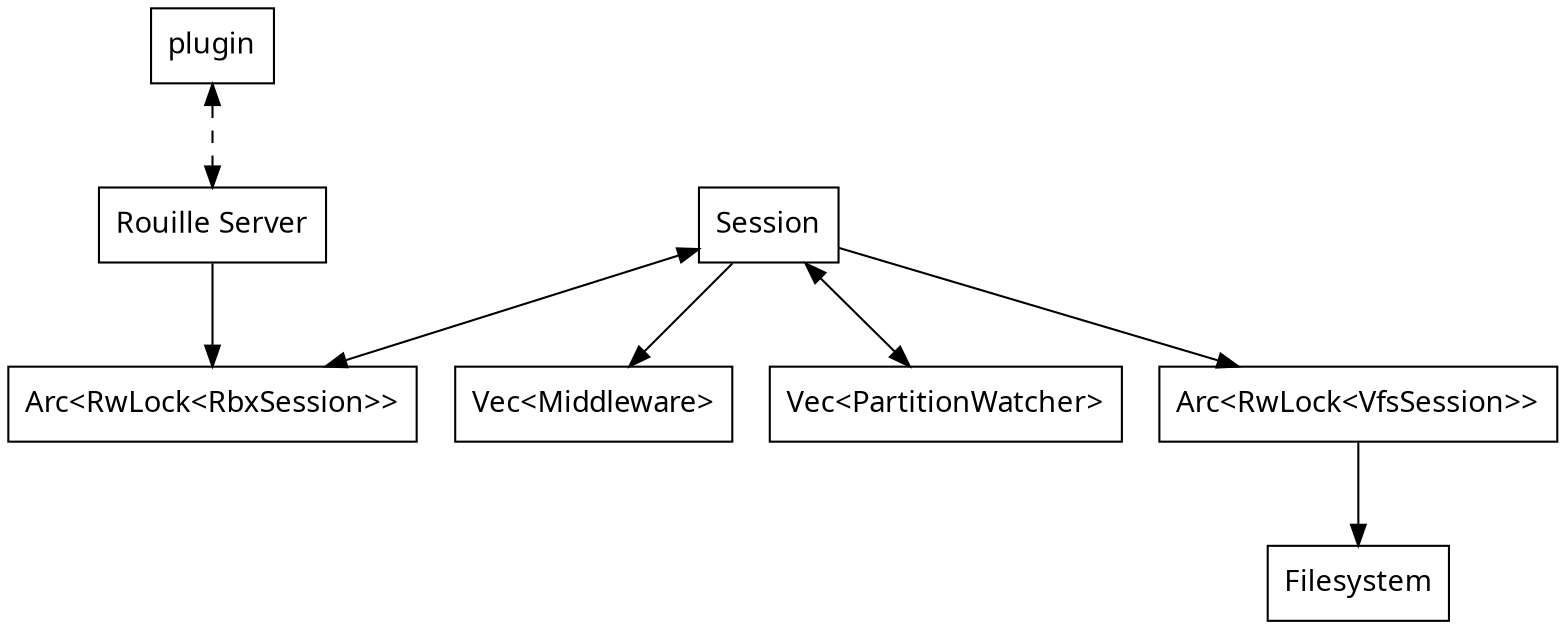 digraph G {
	ranksep=0.7;
	node [
		fontname="Hack",
		shape="box",
	];

	plugin -> web_server [style="dashed", dir="both"];

	web_server -> rbx_session;

	session -> rbx_session [dir="both"];
	session -> middlewares;
	session -> watchers [dir="both"];
	session -> vfs_session;

	vfs_session -> fs;

	fs [label="Filesystem"];
	middlewares [label="Vec<Middleware>"];
	watchers [label="Vec<PartitionWatcher>"];
	session [label="Session"];
	web_server [label="Rouille Server"];
	vfs_session [label="Arc<RwLock<VfsSession>>"];
	rbx_session [label="Arc<RwLock<RbxSession>>"];
}